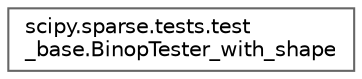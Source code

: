 digraph "Graphical Class Hierarchy"
{
 // LATEX_PDF_SIZE
  bgcolor="transparent";
  edge [fontname=Helvetica,fontsize=10,labelfontname=Helvetica,labelfontsize=10];
  node [fontname=Helvetica,fontsize=10,shape=box,height=0.2,width=0.4];
  rankdir="LR";
  Node0 [id="Node000000",label="scipy.sparse.tests.test\l_base.BinopTester_with_shape",height=0.2,width=0.4,color="grey40", fillcolor="white", style="filled",URL="$dc/dc4/classscipy_1_1sparse_1_1tests_1_1test__base_1_1BinopTester__with__shape.html",tooltip=" "];
}
